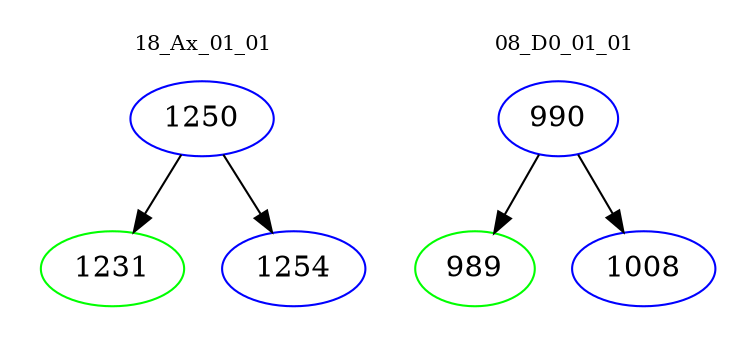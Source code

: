 digraph{
subgraph cluster_0 {
color = white
label = "18_Ax_01_01";
fontsize=10;
T0_1250 [label="1250", color="blue"]
T0_1250 -> T0_1231 [color="black"]
T0_1231 [label="1231", color="green"]
T0_1250 -> T0_1254 [color="black"]
T0_1254 [label="1254", color="blue"]
}
subgraph cluster_1 {
color = white
label = "08_D0_01_01";
fontsize=10;
T1_990 [label="990", color="blue"]
T1_990 -> T1_989 [color="black"]
T1_989 [label="989", color="green"]
T1_990 -> T1_1008 [color="black"]
T1_1008 [label="1008", color="blue"]
}
}
